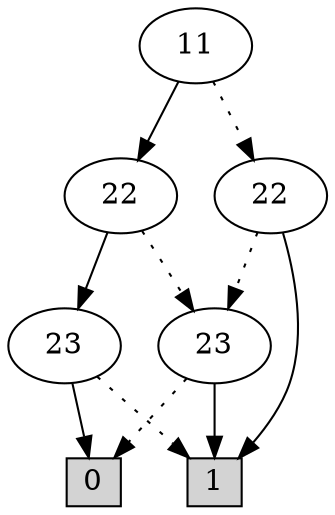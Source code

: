 digraph G {
0 [shape=box, label="0", style=filled, shape=box, height=0.3, width=0.3];
1 [shape=box, label="1", style=filled, shape=box, height=0.3, width=0.3];
287 [label="11"];
287 -> 285 [style=dotted];
287 -> 286 [style=filled];
285 [label="22"];
285 -> 48 [style=dotted];
285 -> 1 [style=filled];
48 [label="23"];
48 -> 0 [style=dotted];
48 -> 1 [style=filled];
286 [label="22"];
286 -> 48 [style=dotted];
286 -> 49 [style=filled];
49 [label="23"];
49 -> 1 [style=dotted];
49 -> 0 [style=filled];
}
